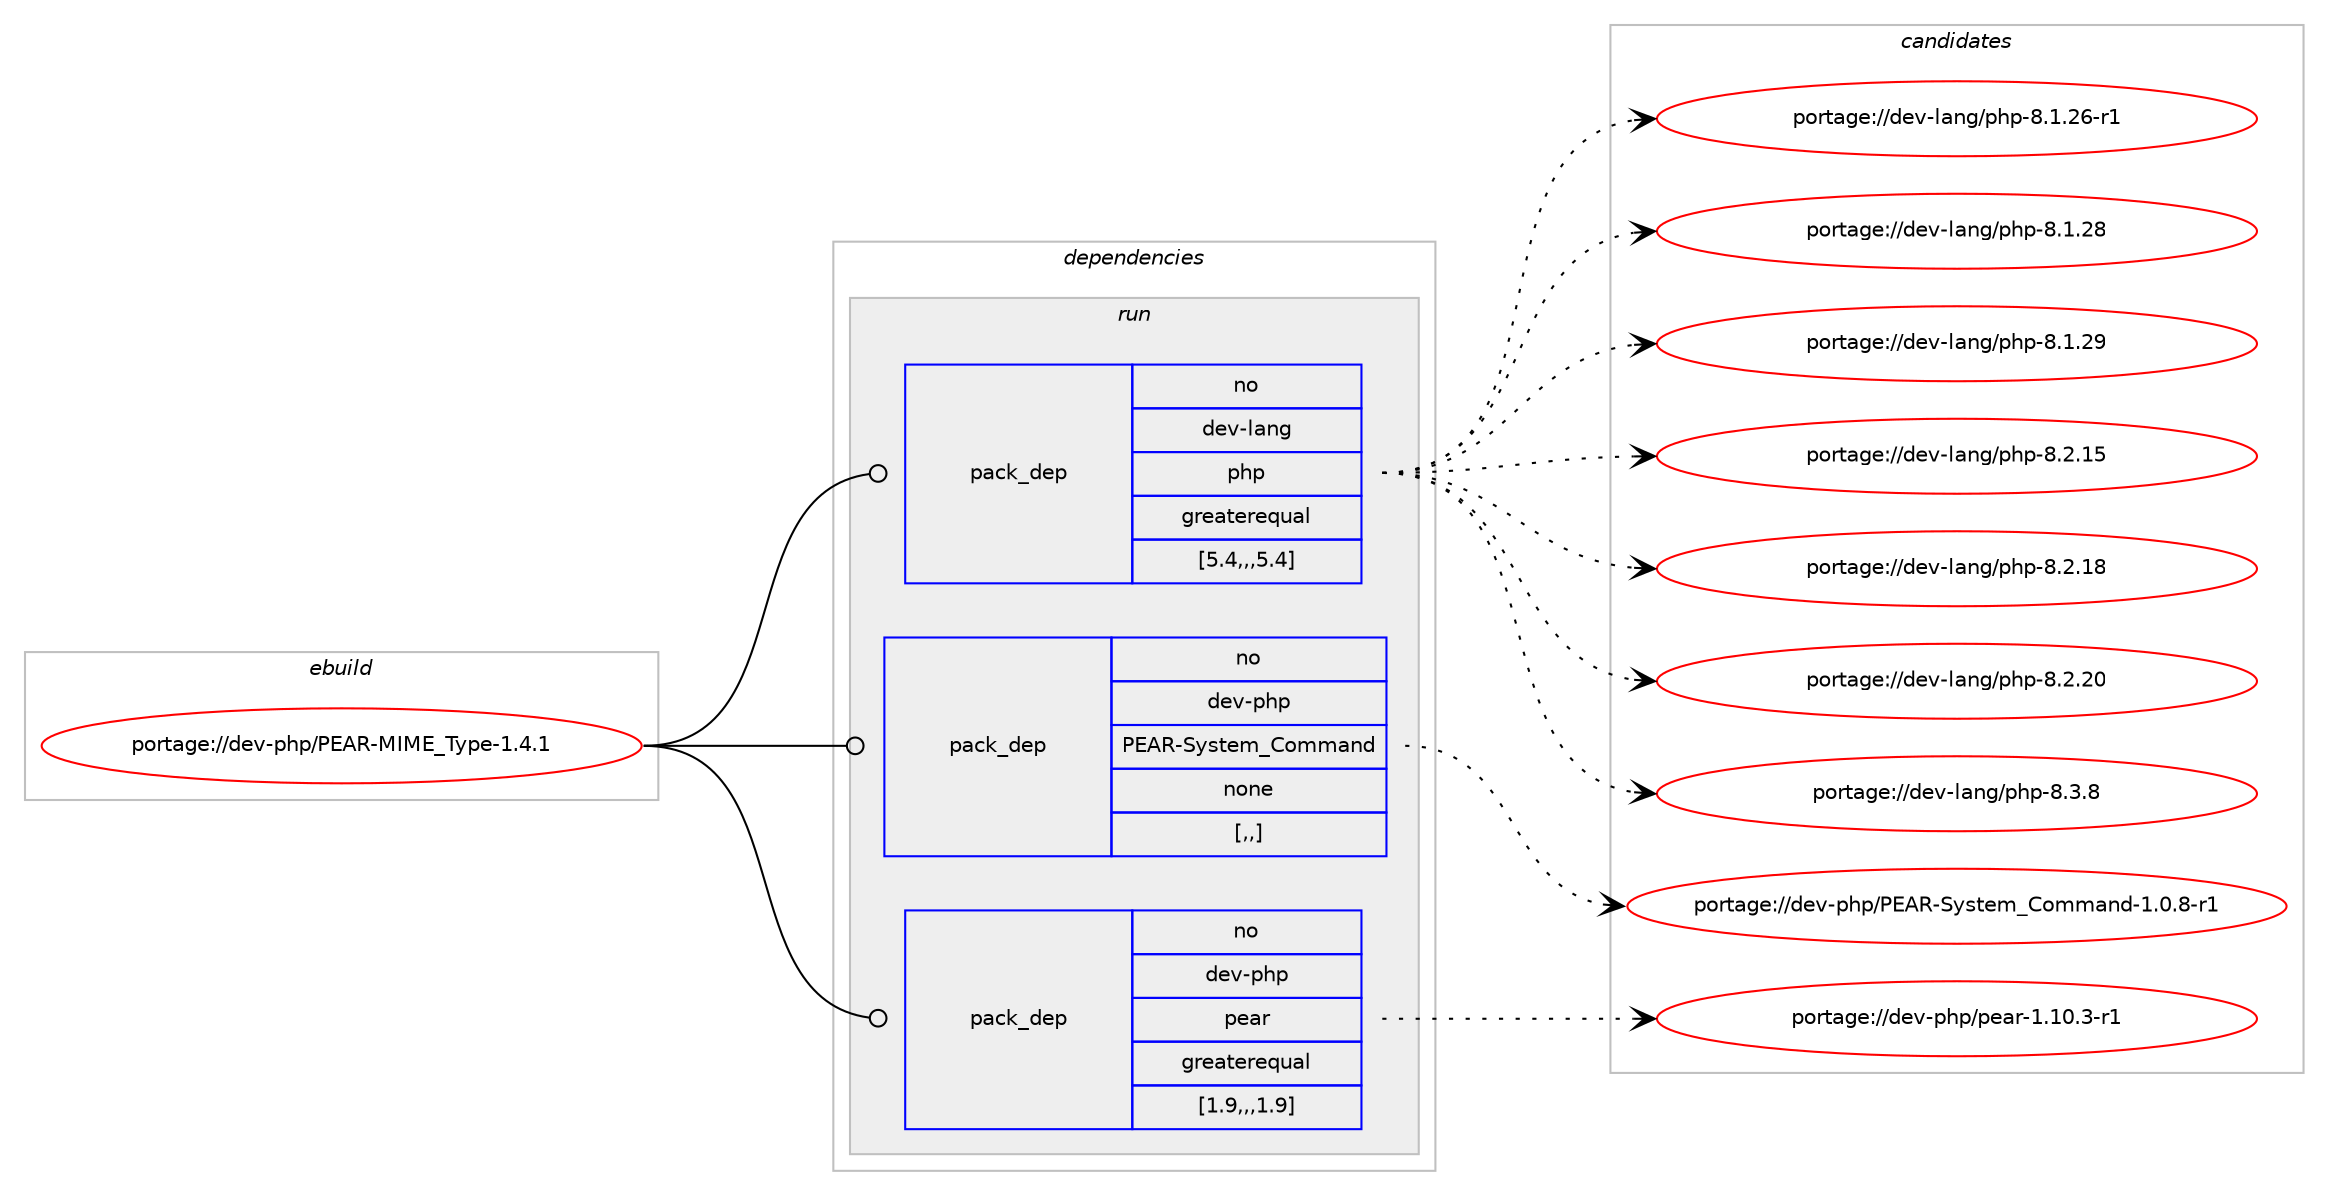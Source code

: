 digraph prolog {

# *************
# Graph options
# *************

newrank=true;
concentrate=true;
compound=true;
graph [rankdir=LR,fontname=Helvetica,fontsize=10,ranksep=1.5];#, ranksep=2.5, nodesep=0.2];
edge  [arrowhead=vee];
node  [fontname=Helvetica,fontsize=10];

# **********
# The ebuild
# **********

subgraph cluster_leftcol {
color=gray;
rank=same;
label=<<i>ebuild</i>>;
id [label="portage://dev-php/PEAR-MIME_Type-1.4.1", color=red, width=4, href="../dev-php/PEAR-MIME_Type-1.4.1.svg"];
}

# ****************
# The dependencies
# ****************

subgraph cluster_midcol {
color=gray;
label=<<i>dependencies</i>>;
subgraph cluster_compile {
fillcolor="#eeeeee";
style=filled;
label=<<i>compile</i>>;
}
subgraph cluster_compileandrun {
fillcolor="#eeeeee";
style=filled;
label=<<i>compile and run</i>>;
}
subgraph cluster_run {
fillcolor="#eeeeee";
style=filled;
label=<<i>run</i>>;
subgraph pack105943 {
dependency136360 [label=<<TABLE BORDER="0" CELLBORDER="1" CELLSPACING="0" CELLPADDING="4" WIDTH="220"><TR><TD ROWSPAN="6" CELLPADDING="30">pack_dep</TD></TR><TR><TD WIDTH="110">no</TD></TR><TR><TD>dev-lang</TD></TR><TR><TD>php</TD></TR><TR><TD>greaterequal</TD></TR><TR><TD>[5.4,,,5.4]</TD></TR></TABLE>>, shape=none, color=blue];
}
id:e -> dependency136360:w [weight=20,style="solid",arrowhead="odot"];
subgraph pack105944 {
dependency136361 [label=<<TABLE BORDER="0" CELLBORDER="1" CELLSPACING="0" CELLPADDING="4" WIDTH="220"><TR><TD ROWSPAN="6" CELLPADDING="30">pack_dep</TD></TR><TR><TD WIDTH="110">no</TD></TR><TR><TD>dev-php</TD></TR><TR><TD>PEAR-System_Command</TD></TR><TR><TD>none</TD></TR><TR><TD>[,,]</TD></TR></TABLE>>, shape=none, color=blue];
}
id:e -> dependency136361:w [weight=20,style="solid",arrowhead="odot"];
subgraph pack105945 {
dependency136362 [label=<<TABLE BORDER="0" CELLBORDER="1" CELLSPACING="0" CELLPADDING="4" WIDTH="220"><TR><TD ROWSPAN="6" CELLPADDING="30">pack_dep</TD></TR><TR><TD WIDTH="110">no</TD></TR><TR><TD>dev-php</TD></TR><TR><TD>pear</TD></TR><TR><TD>greaterequal</TD></TR><TR><TD>[1.9,,,1.9]</TD></TR></TABLE>>, shape=none, color=blue];
}
id:e -> dependency136362:w [weight=20,style="solid",arrowhead="odot"];
}
}

# **************
# The candidates
# **************

subgraph cluster_choices {
rank=same;
color=gray;
label=<<i>candidates</i>>;

subgraph choice105943 {
color=black;
nodesep=1;
choice100101118451089711010347112104112455646494650544511449 [label="portage://dev-lang/php-8.1.26-r1", color=red, width=4,href="../dev-lang/php-8.1.26-r1.svg"];
choice10010111845108971101034711210411245564649465056 [label="portage://dev-lang/php-8.1.28", color=red, width=4,href="../dev-lang/php-8.1.28.svg"];
choice10010111845108971101034711210411245564649465057 [label="portage://dev-lang/php-8.1.29", color=red, width=4,href="../dev-lang/php-8.1.29.svg"];
choice10010111845108971101034711210411245564650464953 [label="portage://dev-lang/php-8.2.15", color=red, width=4,href="../dev-lang/php-8.2.15.svg"];
choice10010111845108971101034711210411245564650464956 [label="portage://dev-lang/php-8.2.18", color=red, width=4,href="../dev-lang/php-8.2.18.svg"];
choice10010111845108971101034711210411245564650465048 [label="portage://dev-lang/php-8.2.20", color=red, width=4,href="../dev-lang/php-8.2.20.svg"];
choice100101118451089711010347112104112455646514656 [label="portage://dev-lang/php-8.3.8", color=red, width=4,href="../dev-lang/php-8.3.8.svg"];
dependency136360:e -> choice100101118451089711010347112104112455646494650544511449:w [style=dotted,weight="100"];
dependency136360:e -> choice10010111845108971101034711210411245564649465056:w [style=dotted,weight="100"];
dependency136360:e -> choice10010111845108971101034711210411245564649465057:w [style=dotted,weight="100"];
dependency136360:e -> choice10010111845108971101034711210411245564650464953:w [style=dotted,weight="100"];
dependency136360:e -> choice10010111845108971101034711210411245564650464956:w [style=dotted,weight="100"];
dependency136360:e -> choice10010111845108971101034711210411245564650465048:w [style=dotted,weight="100"];
dependency136360:e -> choice100101118451089711010347112104112455646514656:w [style=dotted,weight="100"];
}
subgraph choice105944 {
color=black;
nodesep=1;
choice10010111845112104112478069658245831211151161011099567111109109971101004549464846564511449 [label="portage://dev-php/PEAR-System_Command-1.0.8-r1", color=red, width=4,href="../dev-php/PEAR-System_Command-1.0.8-r1.svg"];
dependency136361:e -> choice10010111845112104112478069658245831211151161011099567111109109971101004549464846564511449:w [style=dotted,weight="100"];
}
subgraph choice105945 {
color=black;
nodesep=1;
choice100101118451121041124711210197114454946494846514511449 [label="portage://dev-php/pear-1.10.3-r1", color=red, width=4,href="../dev-php/pear-1.10.3-r1.svg"];
dependency136362:e -> choice100101118451121041124711210197114454946494846514511449:w [style=dotted,weight="100"];
}
}

}
